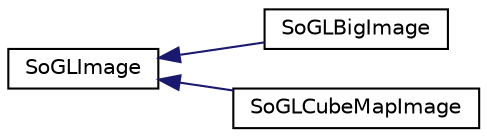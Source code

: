 digraph "Graphical Class Hierarchy"
{
 // LATEX_PDF_SIZE
  edge [fontname="Helvetica",fontsize="10",labelfontname="Helvetica",labelfontsize="10"];
  node [fontname="Helvetica",fontsize="10",shape=record];
  rankdir="LR";
  Node0 [label="SoGLImage",height=0.2,width=0.4,color="black", fillcolor="white", style="filled",URL="$classSoGLImage.html",tooltip="The SoGLImage class is used to handle OpenGL 2D/3D textures."];
  Node0 -> Node1 [dir="back",color="midnightblue",fontsize="10",style="solid",fontname="Helvetica"];
  Node1 [label="SoGLBigImage",height=0.2,width=0.4,color="black", fillcolor="white", style="filled",URL="$classSoGLBigImage.html",tooltip="The SoGLBigImage class is used to handle 2D OpenGL textures of any size."];
  Node0 -> Node2 [dir="back",color="midnightblue",fontsize="10",style="solid",fontname="Helvetica"];
  Node2 [label="SoGLCubeMapImage",height=0.2,width=0.4,color="black", fillcolor="white", style="filled",URL="$classSoGLCubeMapImage.html",tooltip="The SoGLCubeMapImage class is used to handle cube map textures."];
}
